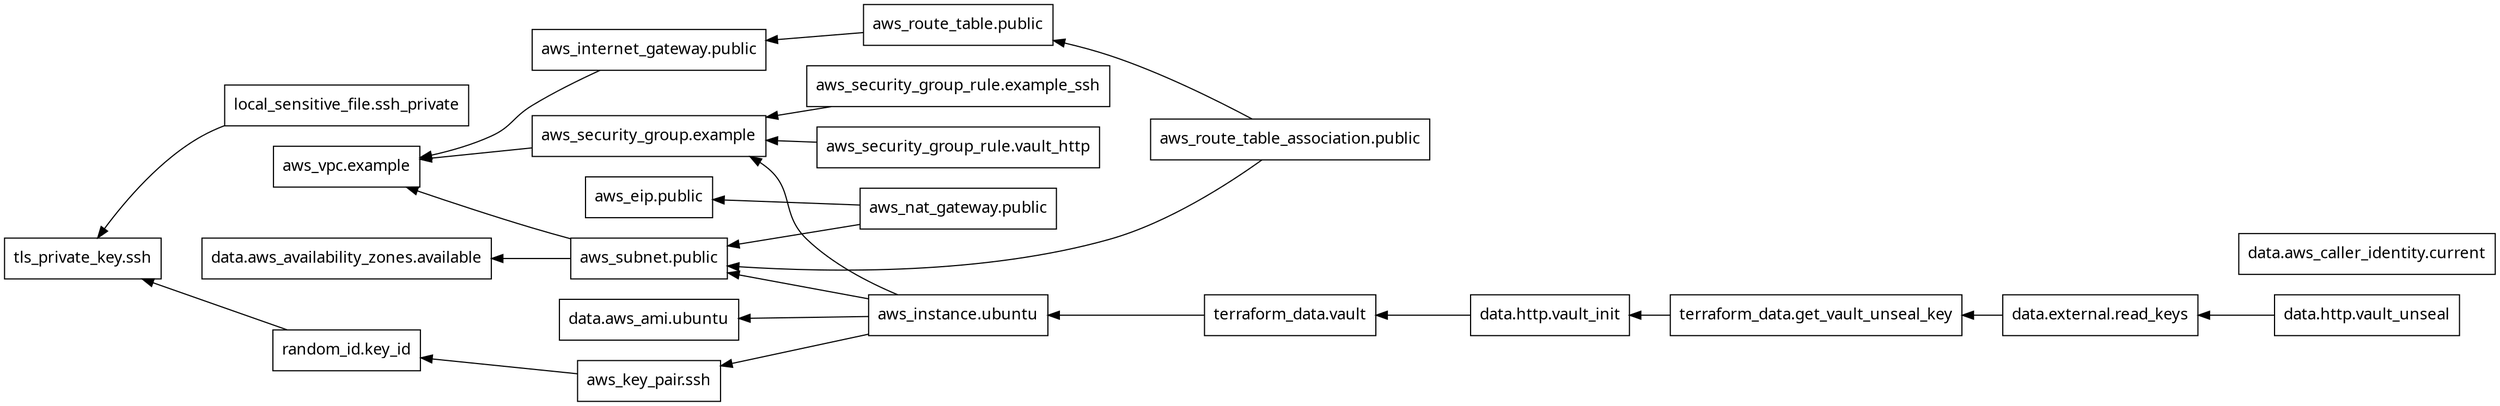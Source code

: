 digraph G {
  rankdir = "RL";
  node [shape = rect, fontname = "sans-serif"];
  "data.aws_ami.ubuntu" [label="data.aws_ami.ubuntu"];
  "data.aws_availability_zones.available" [label="data.aws_availability_zones.available"];
  "data.aws_caller_identity.current" [label="data.aws_caller_identity.current"];
  "data.external.read_keys" [label="data.external.read_keys"];
  "data.http.vault_init" [label="data.http.vault_init"];
  "data.http.vault_unseal" [label="data.http.vault_unseal"];
  "aws_eip.public" [label="aws_eip.public"];
  "aws_instance.ubuntu" [label="aws_instance.ubuntu"];
  "aws_internet_gateway.public" [label="aws_internet_gateway.public"];
  "aws_key_pair.ssh" [label="aws_key_pair.ssh"];
  "aws_nat_gateway.public" [label="aws_nat_gateway.public"];
  "aws_route_table.public" [label="aws_route_table.public"];
  "aws_route_table_association.public" [label="aws_route_table_association.public"];
  "aws_security_group.example" [label="aws_security_group.example"];
  "aws_security_group_rule.example_ssh" [label="aws_security_group_rule.example_ssh"];
  "aws_security_group_rule.vault_http" [label="aws_security_group_rule.vault_http"];
  "aws_subnet.public" [label="aws_subnet.public"];
  "aws_vpc.example" [label="aws_vpc.example"];
  "local_sensitive_file.ssh_private" [label="local_sensitive_file.ssh_private"];
  "random_id.key_id" [label="random_id.key_id"];
  "terraform_data.get_vault_unseal_key" [label="terraform_data.get_vault_unseal_key"];
  "terraform_data.vault" [label="terraform_data.vault"];
  "tls_private_key.ssh" [label="tls_private_key.ssh"];
  "data.external.read_keys" -> "terraform_data.get_vault_unseal_key";
  "data.http.vault_init" -> "terraform_data.vault";
  "data.http.vault_unseal" -> "data.external.read_keys";
  "aws_instance.ubuntu" -> "data.aws_ami.ubuntu";
  "aws_instance.ubuntu" -> "aws_key_pair.ssh";
  "aws_instance.ubuntu" -> "aws_security_group.example";
  "aws_instance.ubuntu" -> "aws_subnet.public";
  "aws_internet_gateway.public" -> "aws_vpc.example";
  "aws_key_pair.ssh" -> "random_id.key_id";
  "aws_nat_gateway.public" -> "aws_eip.public";
  "aws_nat_gateway.public" -> "aws_subnet.public";
  "aws_route_table.public" -> "aws_internet_gateway.public";
  "aws_route_table_association.public" -> "aws_route_table.public";
  "aws_route_table_association.public" -> "aws_subnet.public";
  "aws_security_group.example" -> "aws_vpc.example";
  "aws_security_group_rule.example_ssh" -> "aws_security_group.example";
  "aws_security_group_rule.vault_http" -> "aws_security_group.example";
  "aws_subnet.public" -> "data.aws_availability_zones.available";
  "aws_subnet.public" -> "aws_vpc.example";
  "local_sensitive_file.ssh_private" -> "tls_private_key.ssh";
  "random_id.key_id" -> "tls_private_key.ssh";
  "terraform_data.get_vault_unseal_key" -> "data.http.vault_init";
  "terraform_data.vault" -> "aws_instance.ubuntu";
}